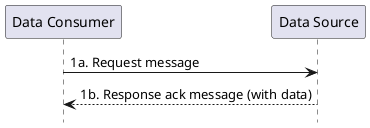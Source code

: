 @startuml
hide footbox
participant "Data Consumer" as Consumer
participant "Data Source" as Source
Consumer -> Source: 1a. Request message
Consumer <-- Source: 1b. Response ack message (with data)
@enduml